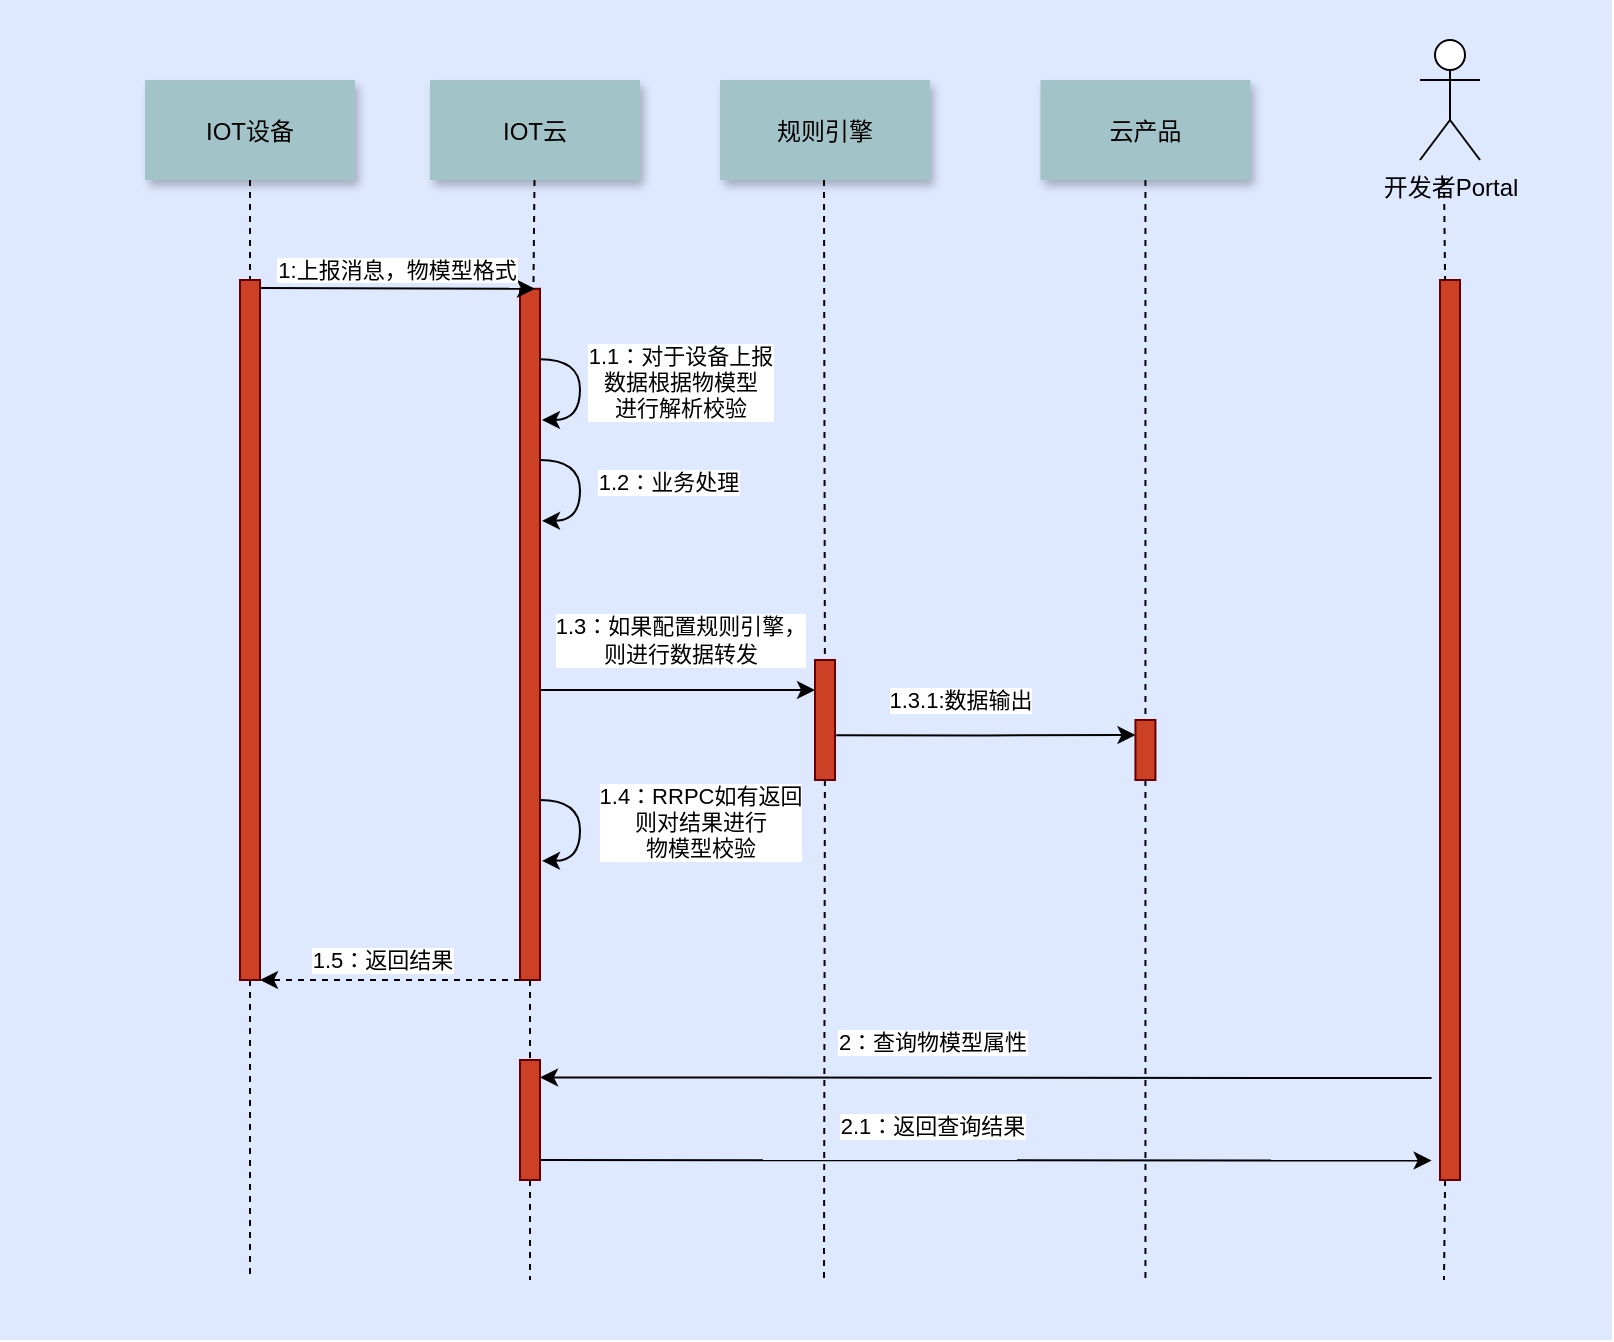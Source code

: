 <mxfile version="14.2.9" type="github">
  <diagram id="Jch3vNFWsQe5beL5fqTH" name="第 1 页">
    <mxGraphModel dx="1414" dy="786" grid="0" gridSize="10" guides="1" tooltips="1" connect="1" arrows="1" fold="1" page="0" pageScale="1" pageWidth="827" pageHeight="1169" math="0" shadow="0">
      <root>
        <mxCell id="0" />
        <mxCell id="1" parent="0" />
        <mxCell id="Tu_6tgF4xnsMCDBO7Wh8-1" value="" style="fillColor=#DEE8FF;strokeColor=none" vertex="1" parent="1">
          <mxGeometry x="80" y="20" width="806" height="670" as="geometry" />
        </mxCell>
        <mxCell id="Tu_6tgF4xnsMCDBO7Wh8-2" value="IOT设备" style="shadow=1;fillColor=#A2C4C9;strokeColor=none" vertex="1" parent="1">
          <mxGeometry x="152.5" y="60" width="105" height="50" as="geometry" />
        </mxCell>
        <mxCell id="Tu_6tgF4xnsMCDBO7Wh8-55" value="" style="edgeStyle=orthogonalEdgeStyle;rounded=0;orthogonalLoop=1;jettySize=auto;html=1;entryX=0;entryY=0.25;entryDx=0;entryDy=0;" edge="1" parent="1" source="Tu_6tgF4xnsMCDBO7Wh8-3" target="Tu_6tgF4xnsMCDBO7Wh8-18">
          <mxGeometry relative="1" as="geometry">
            <mxPoint x="430" y="337.195" as="targetPoint" />
            <Array as="points">
              <mxPoint x="420" y="365" />
              <mxPoint x="420" y="365" />
            </Array>
          </mxGeometry>
        </mxCell>
        <mxCell id="Tu_6tgF4xnsMCDBO7Wh8-56" value="1.3：如果配置规则引擎，&lt;br&gt;则进行数据转发" style="edgeLabel;html=1;align=center;verticalAlign=middle;resizable=0;points=[];" vertex="1" connectable="0" parent="Tu_6tgF4xnsMCDBO7Wh8-55">
          <mxGeometry x="-0.372" y="1" relative="1" as="geometry">
            <mxPoint x="26.67" y="-24" as="offset" />
          </mxGeometry>
        </mxCell>
        <mxCell id="Tu_6tgF4xnsMCDBO7Wh8-3" value="" style="fillColor=#CC4125;strokeColor=#660000" vertex="1" parent="1">
          <mxGeometry x="340" y="164.39" width="10" height="345.61" as="geometry" />
        </mxCell>
        <mxCell id="Tu_6tgF4xnsMCDBO7Wh8-4" value="IOT云" style="shadow=1;fillColor=#A2C4C9;strokeColor=none" vertex="1" parent="1">
          <mxGeometry x="295" y="60" width="105" height="50" as="geometry" />
        </mxCell>
        <mxCell id="Tu_6tgF4xnsMCDBO7Wh8-5" value="" style="edgeStyle=none;endArrow=none;dashed=1" edge="1" parent="1" source="Tu_6tgF4xnsMCDBO7Wh8-4" target="Tu_6tgF4xnsMCDBO7Wh8-3">
          <mxGeometry x="272.335" y="165" width="100" height="100" as="geometry">
            <mxPoint x="347.259" y="110" as="sourcePoint" />
            <mxPoint x="347.576" y="165" as="targetPoint" />
          </mxGeometry>
        </mxCell>
        <mxCell id="Tu_6tgF4xnsMCDBO7Wh8-6" value="规则引擎" style="shadow=1;fillColor=#A2C4C9;strokeColor=none" vertex="1" parent="1">
          <mxGeometry x="440.004" y="60.0" width="105" height="50" as="geometry" />
        </mxCell>
        <mxCell id="Tu_6tgF4xnsMCDBO7Wh8-8" value="云产品" style="shadow=1;fillColor=#A2C4C9;strokeColor=none" vertex="1" parent="1">
          <mxGeometry x="600.22" y="60" width="105" height="50" as="geometry" />
        </mxCell>
        <mxCell id="Tu_6tgF4xnsMCDBO7Wh8-13" value="" style="edgeStyle=elbowEdgeStyle;elbow=horizontal;endArrow=none;dashed=1" edge="1" parent="1" source="Tu_6tgF4xnsMCDBO7Wh8-2">
          <mxGeometry x="230.0" y="310" width="100" height="100" as="geometry">
            <mxPoint x="230.0" y="410" as="sourcePoint" />
            <mxPoint x="205" y="220" as="targetPoint" />
          </mxGeometry>
        </mxCell>
        <mxCell id="Tu_6tgF4xnsMCDBO7Wh8-14" value="" style="edgeStyle=none;dashed=1;endArrow=none" edge="1" parent="1">
          <mxGeometry x="50" y="300" width="100" height="100" as="geometry">
            <mxPoint x="205" y="210" as="sourcePoint" />
            <mxPoint x="205" y="660" as="targetPoint" />
          </mxGeometry>
        </mxCell>
        <mxCell id="Tu_6tgF4xnsMCDBO7Wh8-16" value="1:上报消息，物模型格式" style="edgeStyle=none;verticalLabelPosition=top;verticalAlign=bottom;entryX=0.75;entryY=0;entryDx=0;entryDy=0;" edge="1" parent="1" target="Tu_6tgF4xnsMCDBO7Wh8-3">
          <mxGeometry x="242.955" y="77.096" width="100" height="100" as="geometry">
            <mxPoint x="210" y="164" as="sourcePoint" />
            <mxPoint x="320" y="164.386" as="targetPoint" />
          </mxGeometry>
        </mxCell>
        <mxCell id="Tu_6tgF4xnsMCDBO7Wh8-17" value="" style="edgeStyle=none;endArrow=none;dashed=1" edge="1" parent="1" source="Tu_6tgF4xnsMCDBO7Wh8-18">
          <mxGeometry x="431.488" y="175.0" width="100" height="100" as="geometry">
            <mxPoint x="492" y="110" as="sourcePoint" />
            <mxPoint x="492" y="660" as="targetPoint" />
          </mxGeometry>
        </mxCell>
        <mxCell id="Tu_6tgF4xnsMCDBO7Wh8-22" value="" style="edgeStyle=none;endArrow=none;dashed=1" edge="1" parent="1" source="Tu_6tgF4xnsMCDBO7Wh8-19">
          <mxGeometry x="741.488" y="175.0" width="100" height="100" as="geometry">
            <mxPoint x="802" y="110" as="sourcePoint" />
            <mxPoint x="802" y="660" as="targetPoint" />
          </mxGeometry>
        </mxCell>
        <mxCell id="Tu_6tgF4xnsMCDBO7Wh8-33" value="" style="edgeStyle=none;endArrow=none;dashed=1" edge="1" parent="1" source="Tu_6tgF4xnsMCDBO7Wh8-8">
          <mxGeometry x="592.208" y="175.0" width="100" height="100" as="geometry">
            <mxPoint x="652.729" y="110" as="sourcePoint" />
            <mxPoint x="652.72" y="660" as="targetPoint" />
          </mxGeometry>
        </mxCell>
        <mxCell id="Tu_6tgF4xnsMCDBO7Wh8-38" value="开发者Portal" style="shape=umlActor;verticalLabelPosition=bottom;verticalAlign=top;html=1;outlineConnect=0;" vertex="1" parent="1">
          <mxGeometry x="790" y="40" width="30" height="60" as="geometry" />
        </mxCell>
        <mxCell id="Tu_6tgF4xnsMCDBO7Wh8-39" value="" style="fillColor=#CC4125;strokeColor=#660000" vertex="1" parent="1">
          <mxGeometry x="200" y="160" width="10" height="350" as="geometry" />
        </mxCell>
        <mxCell id="Tu_6tgF4xnsMCDBO7Wh8-44" style="edgeStyle=orthogonalEdgeStyle;curved=1;rounded=0;orthogonalLoop=1;jettySize=auto;html=1;exitX=0.928;exitY=0.095;exitDx=0;exitDy=0;exitPerimeter=0;" edge="1" parent="1">
          <mxGeometry relative="1" as="geometry">
            <mxPoint x="350.0" y="199.608" as="sourcePoint" />
            <mxPoint x="351" y="230" as="targetPoint" />
            <Array as="points">
              <mxPoint x="370" y="200" />
              <mxPoint x="370" y="230" />
              <mxPoint x="351" y="230" />
            </Array>
          </mxGeometry>
        </mxCell>
        <mxCell id="Tu_6tgF4xnsMCDBO7Wh8-45" value="1.1：对于设备上报&lt;br&gt;数据根据物模型&lt;br&gt;进行解析校验" style="edgeLabel;html=1;align=center;verticalAlign=middle;resizable=0;points=[];" vertex="1" connectable="0" parent="Tu_6tgF4xnsMCDBO7Wh8-44">
          <mxGeometry x="-0.314" y="-1" relative="1" as="geometry">
            <mxPoint x="51" y="6.73" as="offset" />
          </mxGeometry>
        </mxCell>
        <mxCell id="Tu_6tgF4xnsMCDBO7Wh8-50" value="1.1：对于设备上报&lt;br&gt;数据根据物模型&lt;br&gt;进行解析校验" style="edgeLabel;html=1;align=center;verticalAlign=middle;resizable=0;points=[];" vertex="1" connectable="0" parent="Tu_6tgF4xnsMCDBO7Wh8-44">
          <mxGeometry x="-0.314" y="-1" relative="1" as="geometry">
            <mxPoint x="51" y="6.73" as="offset" />
          </mxGeometry>
        </mxCell>
        <mxCell id="Tu_6tgF4xnsMCDBO7Wh8-48" value="" style="edgeStyle=elbowEdgeStyle;elbow=vertical;dashed=1;verticalLabelPosition=bottom;verticalAlign=top;" edge="1" parent="1">
          <mxGeometry x="507.5" y="625.032" width="100" height="100" as="geometry">
            <mxPoint x="340" y="510" as="sourcePoint" />
            <mxPoint x="210" y="510.19" as="targetPoint" />
            <Array as="points" />
          </mxGeometry>
        </mxCell>
        <mxCell id="Tu_6tgF4xnsMCDBO7Wh8-49" value="1.5：返回结果" style="edgeLabel;html=1;align=center;verticalAlign=middle;resizable=0;points=[];" vertex="1" connectable="0" parent="Tu_6tgF4xnsMCDBO7Wh8-48">
          <mxGeometry relative="1" as="geometry">
            <mxPoint x="-4.72" y="-10.29" as="offset" />
          </mxGeometry>
        </mxCell>
        <mxCell id="Tu_6tgF4xnsMCDBO7Wh8-51" style="edgeStyle=orthogonalEdgeStyle;curved=1;rounded=0;orthogonalLoop=1;jettySize=auto;html=1;exitX=0.928;exitY=0.095;exitDx=0;exitDy=0;exitPerimeter=0;" edge="1" parent="1">
          <mxGeometry relative="1" as="geometry">
            <mxPoint x="350.0" y="249.998" as="sourcePoint" />
            <mxPoint x="351" y="280.39" as="targetPoint" />
            <Array as="points">
              <mxPoint x="370" y="250.39" />
              <mxPoint x="370" y="280.39" />
              <mxPoint x="351" y="280.39" />
            </Array>
          </mxGeometry>
        </mxCell>
        <mxCell id="Tu_6tgF4xnsMCDBO7Wh8-53" value="1.2：业务处理" style="edgeLabel;html=1;align=center;verticalAlign=middle;resizable=0;points=[];" vertex="1" connectable="0" parent="Tu_6tgF4xnsMCDBO7Wh8-51">
          <mxGeometry x="-0.314" y="-1" relative="1" as="geometry">
            <mxPoint x="45" y="6.73" as="offset" />
          </mxGeometry>
        </mxCell>
        <mxCell id="Tu_6tgF4xnsMCDBO7Wh8-57" style="edgeStyle=orthogonalEdgeStyle;curved=1;rounded=0;orthogonalLoop=1;jettySize=auto;html=1;exitX=0.928;exitY=0.095;exitDx=0;exitDy=0;exitPerimeter=0;" edge="1" parent="1">
          <mxGeometry relative="1" as="geometry">
            <mxPoint x="350.0" y="419.998" as="sourcePoint" />
            <mxPoint x="351" y="450.39" as="targetPoint" />
            <Array as="points">
              <mxPoint x="370" y="420.39" />
              <mxPoint x="370" y="450.39" />
              <mxPoint x="351" y="450.39" />
            </Array>
          </mxGeometry>
        </mxCell>
        <mxCell id="Tu_6tgF4xnsMCDBO7Wh8-58" value="1.4：RRPC如有返回&lt;br&gt;则对结果进行&lt;br&gt;物模型校验" style="edgeLabel;html=1;align=center;verticalAlign=middle;resizable=0;points=[];" vertex="1" connectable="0" parent="Tu_6tgF4xnsMCDBO7Wh8-57">
          <mxGeometry x="-0.314" y="-1" relative="1" as="geometry">
            <mxPoint x="61" y="6.73" as="offset" />
          </mxGeometry>
        </mxCell>
        <mxCell id="Tu_6tgF4xnsMCDBO7Wh8-68" style="edgeStyle=orthogonalEdgeStyle;rounded=0;orthogonalLoop=1;jettySize=auto;html=1;exitX=1.06;exitY=0.628;exitDx=0;exitDy=0;entryX=0;entryY=0.25;entryDx=0;entryDy=0;exitPerimeter=0;" edge="1" parent="1" source="Tu_6tgF4xnsMCDBO7Wh8-18" target="Tu_6tgF4xnsMCDBO7Wh8-67">
          <mxGeometry relative="1" as="geometry">
            <Array as="points" />
          </mxGeometry>
        </mxCell>
        <mxCell id="Tu_6tgF4xnsMCDBO7Wh8-71" value="1.3.1:数据输出" style="edgeLabel;html=1;align=center;verticalAlign=middle;resizable=0;points=[];" vertex="1" connectable="0" parent="Tu_6tgF4xnsMCDBO7Wh8-68">
          <mxGeometry x="-0.328" y="-1" relative="1" as="geometry">
            <mxPoint x="11.34" y="-18.71" as="offset" />
          </mxGeometry>
        </mxCell>
        <mxCell id="Tu_6tgF4xnsMCDBO7Wh8-18" value="" style="fillColor=#CC4125;strokeColor=#660000" vertex="1" parent="1">
          <mxGeometry x="487.5" y="350" width="10" height="60" as="geometry" />
        </mxCell>
        <mxCell id="Tu_6tgF4xnsMCDBO7Wh8-59" value="" style="edgeStyle=none;endArrow=none;dashed=1" edge="1" parent="1" target="Tu_6tgF4xnsMCDBO7Wh8-18">
          <mxGeometry x="431.488" y="175.0" width="100" height="100" as="geometry">
            <mxPoint x="492" y="110" as="sourcePoint" />
            <mxPoint x="492" y="660" as="targetPoint" />
          </mxGeometry>
        </mxCell>
        <mxCell id="Tu_6tgF4xnsMCDBO7Wh8-19" value="" style="fillColor=#CC4125;strokeColor=#660000" vertex="1" parent="1">
          <mxGeometry x="800" y="160" width="10" height="450" as="geometry" />
        </mxCell>
        <mxCell id="Tu_6tgF4xnsMCDBO7Wh8-63" value="" style="edgeStyle=none;endArrow=none;dashed=1" edge="1" parent="1" target="Tu_6tgF4xnsMCDBO7Wh8-19">
          <mxGeometry x="741.488" y="175.0" width="100" height="100" as="geometry">
            <mxPoint x="802" y="110" as="sourcePoint" />
            <mxPoint x="802" y="660" as="targetPoint" />
          </mxGeometry>
        </mxCell>
        <mxCell id="Tu_6tgF4xnsMCDBO7Wh8-67" value="" style="fillColor=#CC4125;strokeColor=#660000" vertex="1" parent="1">
          <mxGeometry x="647.72" y="380" width="10" height="30" as="geometry" />
        </mxCell>
        <mxCell id="Tu_6tgF4xnsMCDBO7Wh8-111" value="" style="edgeStyle=none;endArrow=none;dashed=1" edge="1" parent="1" source="Tu_6tgF4xnsMCDBO7Wh8-113">
          <mxGeometry x="376.571" y="339.697" width="100" height="100" as="geometry">
            <mxPoint x="346.13" y="510" as="sourcePoint" />
            <mxPoint x="345" y="660" as="targetPoint" />
          </mxGeometry>
        </mxCell>
        <mxCell id="Tu_6tgF4xnsMCDBO7Wh8-113" value="" style="fillColor=#CC4125;strokeColor=#660000" vertex="1" parent="1">
          <mxGeometry x="340" y="550" width="10" height="60" as="geometry" />
        </mxCell>
        <mxCell id="Tu_6tgF4xnsMCDBO7Wh8-114" value="" style="edgeStyle=none;endArrow=none;dashed=1" edge="1" parent="1" source="Tu_6tgF4xnsMCDBO7Wh8-3" target="Tu_6tgF4xnsMCDBO7Wh8-113">
          <mxGeometry x="376.571" y="339.697" width="100" height="100" as="geometry">
            <mxPoint x="345" y="510" as="sourcePoint" />
            <mxPoint x="345" y="660" as="targetPoint" />
          </mxGeometry>
        </mxCell>
        <mxCell id="Tu_6tgF4xnsMCDBO7Wh8-115" style="edgeStyle=orthogonalEdgeStyle;rounded=0;orthogonalLoop=1;jettySize=auto;html=1;exitX=1.121;exitY=0.145;exitDx=0;exitDy=0;exitPerimeter=0;startArrow=classic;startFill=1;endArrow=none;endFill=0;" edge="1" parent="1">
          <mxGeometry relative="1" as="geometry">
            <mxPoint x="350.0" y="558.7" as="sourcePoint" />
            <mxPoint x="795.79" y="559" as="targetPoint" />
            <Array as="points">
              <mxPoint x="795.79" y="559" />
            </Array>
          </mxGeometry>
        </mxCell>
        <mxCell id="Tu_6tgF4xnsMCDBO7Wh8-116" value="2：查询物模型属性" style="edgeLabel;html=1;align=center;verticalAlign=middle;resizable=0;points=[];" vertex="1" connectable="0" parent="Tu_6tgF4xnsMCDBO7Wh8-115">
          <mxGeometry x="-0.328" y="-1" relative="1" as="geometry">
            <mxPoint x="45.35" y="-18.71" as="offset" />
          </mxGeometry>
        </mxCell>
        <mxCell id="Tu_6tgF4xnsMCDBO7Wh8-117" style="edgeStyle=orthogonalEdgeStyle;rounded=0;orthogonalLoop=1;jettySize=auto;html=1;exitX=1.121;exitY=0.145;exitDx=0;exitDy=0;exitPerimeter=0;startArrow=none;startFill=0;endArrow=classic;endFill=1;" edge="1" parent="1">
          <mxGeometry relative="1" as="geometry">
            <mxPoint x="350" y="600" as="sourcePoint" />
            <mxPoint x="795.79" y="600.3" as="targetPoint" />
            <Array as="points">
              <mxPoint x="795.79" y="600.3" />
            </Array>
          </mxGeometry>
        </mxCell>
        <mxCell id="Tu_6tgF4xnsMCDBO7Wh8-118" value="2.1：返回查询结果" style="edgeLabel;html=1;align=center;verticalAlign=middle;resizable=0;points=[];" vertex="1" connectable="0" parent="Tu_6tgF4xnsMCDBO7Wh8-117">
          <mxGeometry x="-0.328" y="-1" relative="1" as="geometry">
            <mxPoint x="45.35" y="-18.71" as="offset" />
          </mxGeometry>
        </mxCell>
      </root>
    </mxGraphModel>
  </diagram>
</mxfile>
